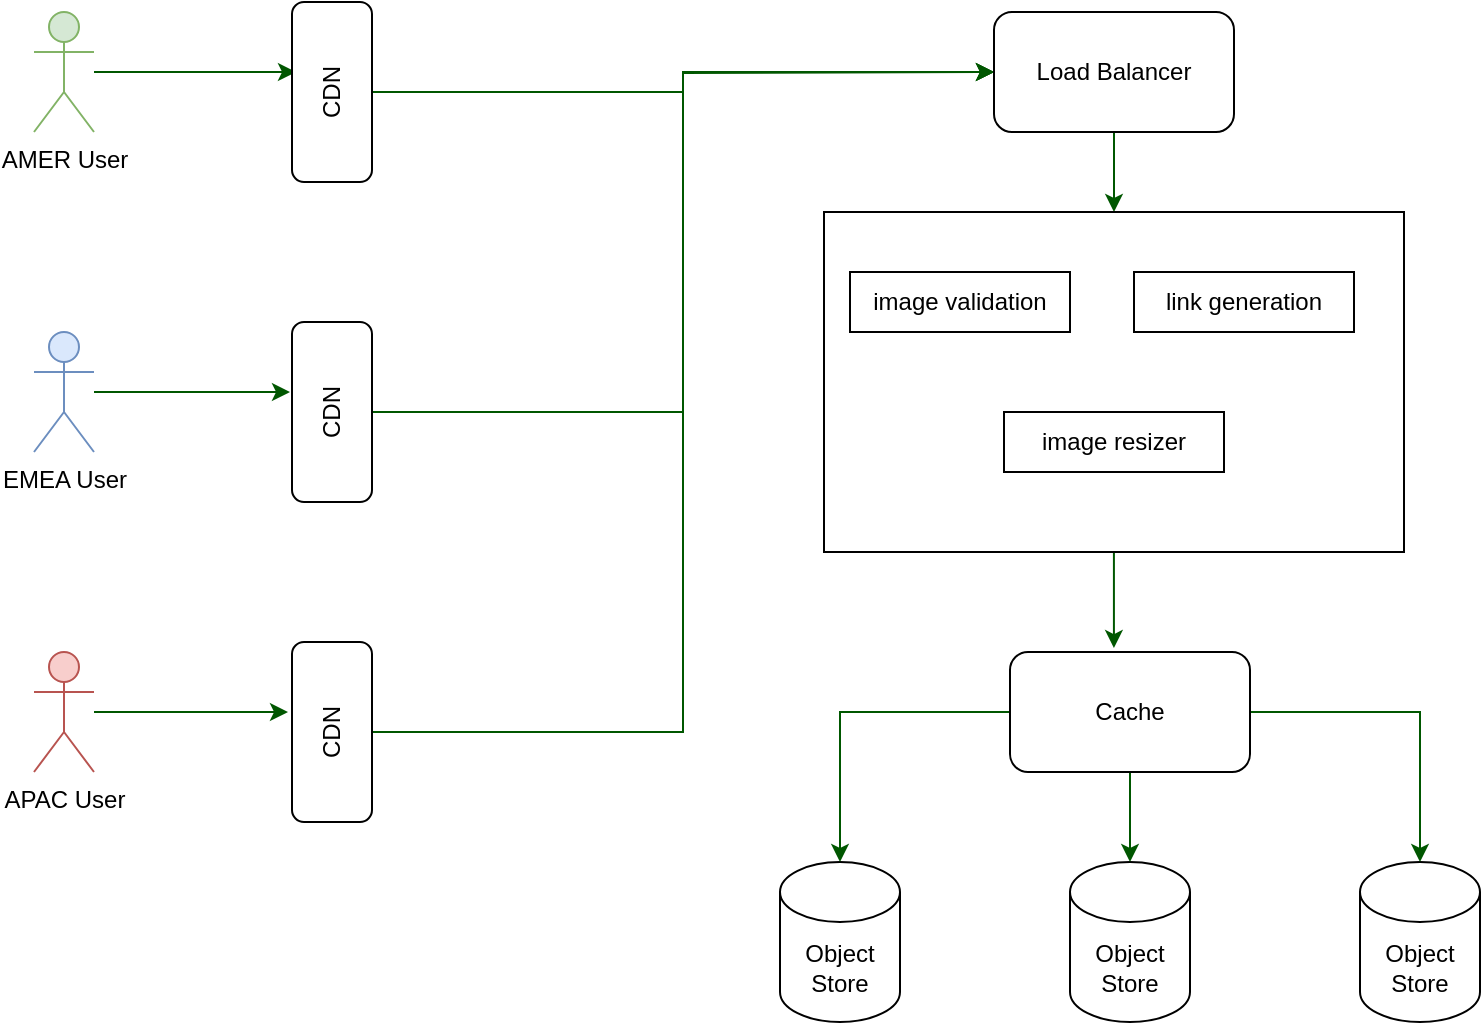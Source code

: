 <mxfile version="16.5.3" type="device"><diagram id="ipMsSE4ZL_BKmov38er2" name="Page-1"><mxGraphModel dx="938" dy="519" grid="1" gridSize="10" guides="1" tooltips="1" connect="1" arrows="1" fold="1" page="1" pageScale="1" pageWidth="827" pageHeight="1169" math="0" shadow="0"><root><mxCell id="0"/><mxCell id="1" parent="0"/><mxCell id="x-Lomkla9oZmU10alTn7-17" style="edgeStyle=orthogonalEdgeStyle;rounded=0;orthogonalLoop=1;jettySize=auto;html=1;entryX=0.611;entryY=0.05;entryDx=0;entryDy=0;entryPerimeter=0;fillColor=#008a00;strokeColor=#005700;" edge="1" parent="1" source="x-Lomkla9oZmU10alTn7-1" target="x-Lomkla9oZmU10alTn7-5"><mxGeometry relative="1" as="geometry"/></mxCell><mxCell id="x-Lomkla9oZmU10alTn7-1" value="AMER User" style="shape=umlActor;verticalLabelPosition=bottom;verticalAlign=top;html=1;outlineConnect=0;fillColor=#d5e8d4;strokeColor=#82b366;" vertex="1" parent="1"><mxGeometry x="70" y="80" width="30" height="60" as="geometry"/></mxCell><mxCell id="x-Lomkla9oZmU10alTn7-18" style="edgeStyle=orthogonalEdgeStyle;rounded=0;orthogonalLoop=1;jettySize=auto;html=1;entryX=0.611;entryY=-0.025;entryDx=0;entryDy=0;entryPerimeter=0;fillColor=#008a00;strokeColor=#005700;" edge="1" parent="1" source="x-Lomkla9oZmU10alTn7-2" target="x-Lomkla9oZmU10alTn7-4"><mxGeometry relative="1" as="geometry"/></mxCell><mxCell id="x-Lomkla9oZmU10alTn7-2" value="EMEA User" style="shape=umlActor;verticalLabelPosition=bottom;verticalAlign=top;html=1;outlineConnect=0;fillColor=#dae8fc;strokeColor=#6c8ebf;" vertex="1" parent="1"><mxGeometry x="70" y="240" width="30" height="60" as="geometry"/></mxCell><mxCell id="x-Lomkla9oZmU10alTn7-21" style="edgeStyle=orthogonalEdgeStyle;rounded=0;orthogonalLoop=1;jettySize=auto;html=1;entryX=0.611;entryY=-0.05;entryDx=0;entryDy=0;entryPerimeter=0;fillColor=#008a00;strokeColor=#005700;" edge="1" parent="1" source="x-Lomkla9oZmU10alTn7-3" target="x-Lomkla9oZmU10alTn7-6"><mxGeometry relative="1" as="geometry"/></mxCell><mxCell id="x-Lomkla9oZmU10alTn7-3" value="APAC User" style="shape=umlActor;verticalLabelPosition=bottom;verticalAlign=top;html=1;outlineConnect=0;fillColor=#f8cecc;strokeColor=#b85450;" vertex="1" parent="1"><mxGeometry x="70" y="400" width="30" height="60" as="geometry"/></mxCell><mxCell id="x-Lomkla9oZmU10alTn7-24" style="edgeStyle=orthogonalEdgeStyle;rounded=0;orthogonalLoop=1;jettySize=auto;html=1;entryX=0;entryY=0.5;entryDx=0;entryDy=0;fillColor=#008a00;strokeColor=#005700;" edge="1" parent="1" source="x-Lomkla9oZmU10alTn7-4" target="x-Lomkla9oZmU10alTn7-7"><mxGeometry relative="1" as="geometry"/></mxCell><mxCell id="x-Lomkla9oZmU10alTn7-4" value="CDN" style="rounded=1;whiteSpace=wrap;html=1;rotation=-90;" vertex="1" parent="1"><mxGeometry x="174" y="260" width="90" height="40" as="geometry"/></mxCell><mxCell id="x-Lomkla9oZmU10alTn7-25" style="edgeStyle=orthogonalEdgeStyle;rounded=0;orthogonalLoop=1;jettySize=auto;html=1;fillColor=#008a00;strokeColor=#005700;" edge="1" parent="1" source="x-Lomkla9oZmU10alTn7-5"><mxGeometry relative="1" as="geometry"><mxPoint x="550" y="110" as="targetPoint"/></mxGeometry></mxCell><mxCell id="x-Lomkla9oZmU10alTn7-5" value="CDN" style="rounded=1;whiteSpace=wrap;html=1;rotation=-90;" vertex="1" parent="1"><mxGeometry x="174" y="100" width="90" height="40" as="geometry"/></mxCell><mxCell id="x-Lomkla9oZmU10alTn7-22" style="edgeStyle=orthogonalEdgeStyle;rounded=0;orthogonalLoop=1;jettySize=auto;html=1;entryX=0;entryY=0.5;entryDx=0;entryDy=0;fillColor=#008a00;strokeColor=#005700;" edge="1" parent="1" source="x-Lomkla9oZmU10alTn7-6" target="x-Lomkla9oZmU10alTn7-7"><mxGeometry relative="1" as="geometry"/></mxCell><mxCell id="x-Lomkla9oZmU10alTn7-6" value="CDN" style="rounded=1;whiteSpace=wrap;html=1;rotation=-90;" vertex="1" parent="1"><mxGeometry x="174" y="420" width="90" height="40" as="geometry"/></mxCell><mxCell id="x-Lomkla9oZmU10alTn7-26" style="edgeStyle=orthogonalEdgeStyle;rounded=0;orthogonalLoop=1;jettySize=auto;html=1;fillColor=#008a00;strokeColor=#005700;" edge="1" parent="1" source="x-Lomkla9oZmU10alTn7-7" target="x-Lomkla9oZmU10alTn7-9"><mxGeometry relative="1" as="geometry"/></mxCell><mxCell id="x-Lomkla9oZmU10alTn7-7" value="Load Balancer" style="rounded=1;whiteSpace=wrap;html=1;" vertex="1" parent="1"><mxGeometry x="550" y="80" width="120" height="60" as="geometry"/></mxCell><mxCell id="x-Lomkla9oZmU10alTn7-27" style="edgeStyle=orthogonalEdgeStyle;rounded=0;orthogonalLoop=1;jettySize=auto;html=1;entryX=0.433;entryY=-0.033;entryDx=0;entryDy=0;entryPerimeter=0;fillColor=#008a00;strokeColor=#005700;" edge="1" parent="1" source="x-Lomkla9oZmU10alTn7-9" target="x-Lomkla9oZmU10alTn7-16"><mxGeometry relative="1" as="geometry"/></mxCell><mxCell id="x-Lomkla9oZmU10alTn7-9" value="" style="rounded=0;whiteSpace=wrap;html=1;" vertex="1" parent="1"><mxGeometry x="465" y="180" width="290" height="170" as="geometry"/></mxCell><mxCell id="x-Lomkla9oZmU10alTn7-10" value="Object Store" style="shape=cylinder3;whiteSpace=wrap;html=1;boundedLbl=1;backgroundOutline=1;size=15;" vertex="1" parent="1"><mxGeometry x="443" y="505" width="60" height="80" as="geometry"/></mxCell><mxCell id="x-Lomkla9oZmU10alTn7-11" value="Object Store" style="shape=cylinder3;whiteSpace=wrap;html=1;boundedLbl=1;backgroundOutline=1;size=15;" vertex="1" parent="1"><mxGeometry x="588" y="505" width="60" height="80" as="geometry"/></mxCell><mxCell id="x-Lomkla9oZmU10alTn7-12" value="Object Store&lt;br&gt;" style="shape=cylinder3;whiteSpace=wrap;html=1;boundedLbl=1;backgroundOutline=1;size=15;" vertex="1" parent="1"><mxGeometry x="733" y="505" width="60" height="80" as="geometry"/></mxCell><mxCell id="x-Lomkla9oZmU10alTn7-13" value="link generation" style="rounded=0;whiteSpace=wrap;html=1;" vertex="1" parent="1"><mxGeometry x="620" y="210" width="110" height="30" as="geometry"/></mxCell><mxCell id="x-Lomkla9oZmU10alTn7-14" value="image validation" style="rounded=0;whiteSpace=wrap;html=1;" vertex="1" parent="1"><mxGeometry x="478" y="210" width="110" height="30" as="geometry"/></mxCell><mxCell id="x-Lomkla9oZmU10alTn7-15" value="image resizer" style="rounded=0;whiteSpace=wrap;html=1;" vertex="1" parent="1"><mxGeometry x="555" y="280" width="110" height="30" as="geometry"/></mxCell><mxCell id="x-Lomkla9oZmU10alTn7-28" style="edgeStyle=orthogonalEdgeStyle;rounded=0;orthogonalLoop=1;jettySize=auto;html=1;entryX=0.5;entryY=0;entryDx=0;entryDy=0;entryPerimeter=0;fillColor=#008a00;strokeColor=#005700;" edge="1" parent="1" source="x-Lomkla9oZmU10alTn7-16" target="x-Lomkla9oZmU10alTn7-11"><mxGeometry relative="1" as="geometry"/></mxCell><mxCell id="x-Lomkla9oZmU10alTn7-29" style="edgeStyle=orthogonalEdgeStyle;rounded=0;orthogonalLoop=1;jettySize=auto;html=1;exitX=0;exitY=0.75;exitDx=0;exitDy=0;entryX=0.5;entryY=0;entryDx=0;entryDy=0;entryPerimeter=0;fillColor=#008a00;strokeColor=#005700;" edge="1" parent="1" source="x-Lomkla9oZmU10alTn7-16" target="x-Lomkla9oZmU10alTn7-10"><mxGeometry relative="1" as="geometry"><Array as="points"><mxPoint x="558" y="430"/><mxPoint x="473" y="430"/></Array></mxGeometry></mxCell><mxCell id="x-Lomkla9oZmU10alTn7-30" style="edgeStyle=orthogonalEdgeStyle;rounded=0;orthogonalLoop=1;jettySize=auto;html=1;entryX=0.5;entryY=0;entryDx=0;entryDy=0;entryPerimeter=0;fillColor=#008a00;strokeColor=#005700;" edge="1" parent="1" source="x-Lomkla9oZmU10alTn7-16" target="x-Lomkla9oZmU10alTn7-12"><mxGeometry relative="1" as="geometry"/></mxCell><mxCell id="x-Lomkla9oZmU10alTn7-16" value="Cache" style="rounded=1;whiteSpace=wrap;html=1;" vertex="1" parent="1"><mxGeometry x="558" y="400" width="120" height="60" as="geometry"/></mxCell></root></mxGraphModel></diagram></mxfile>